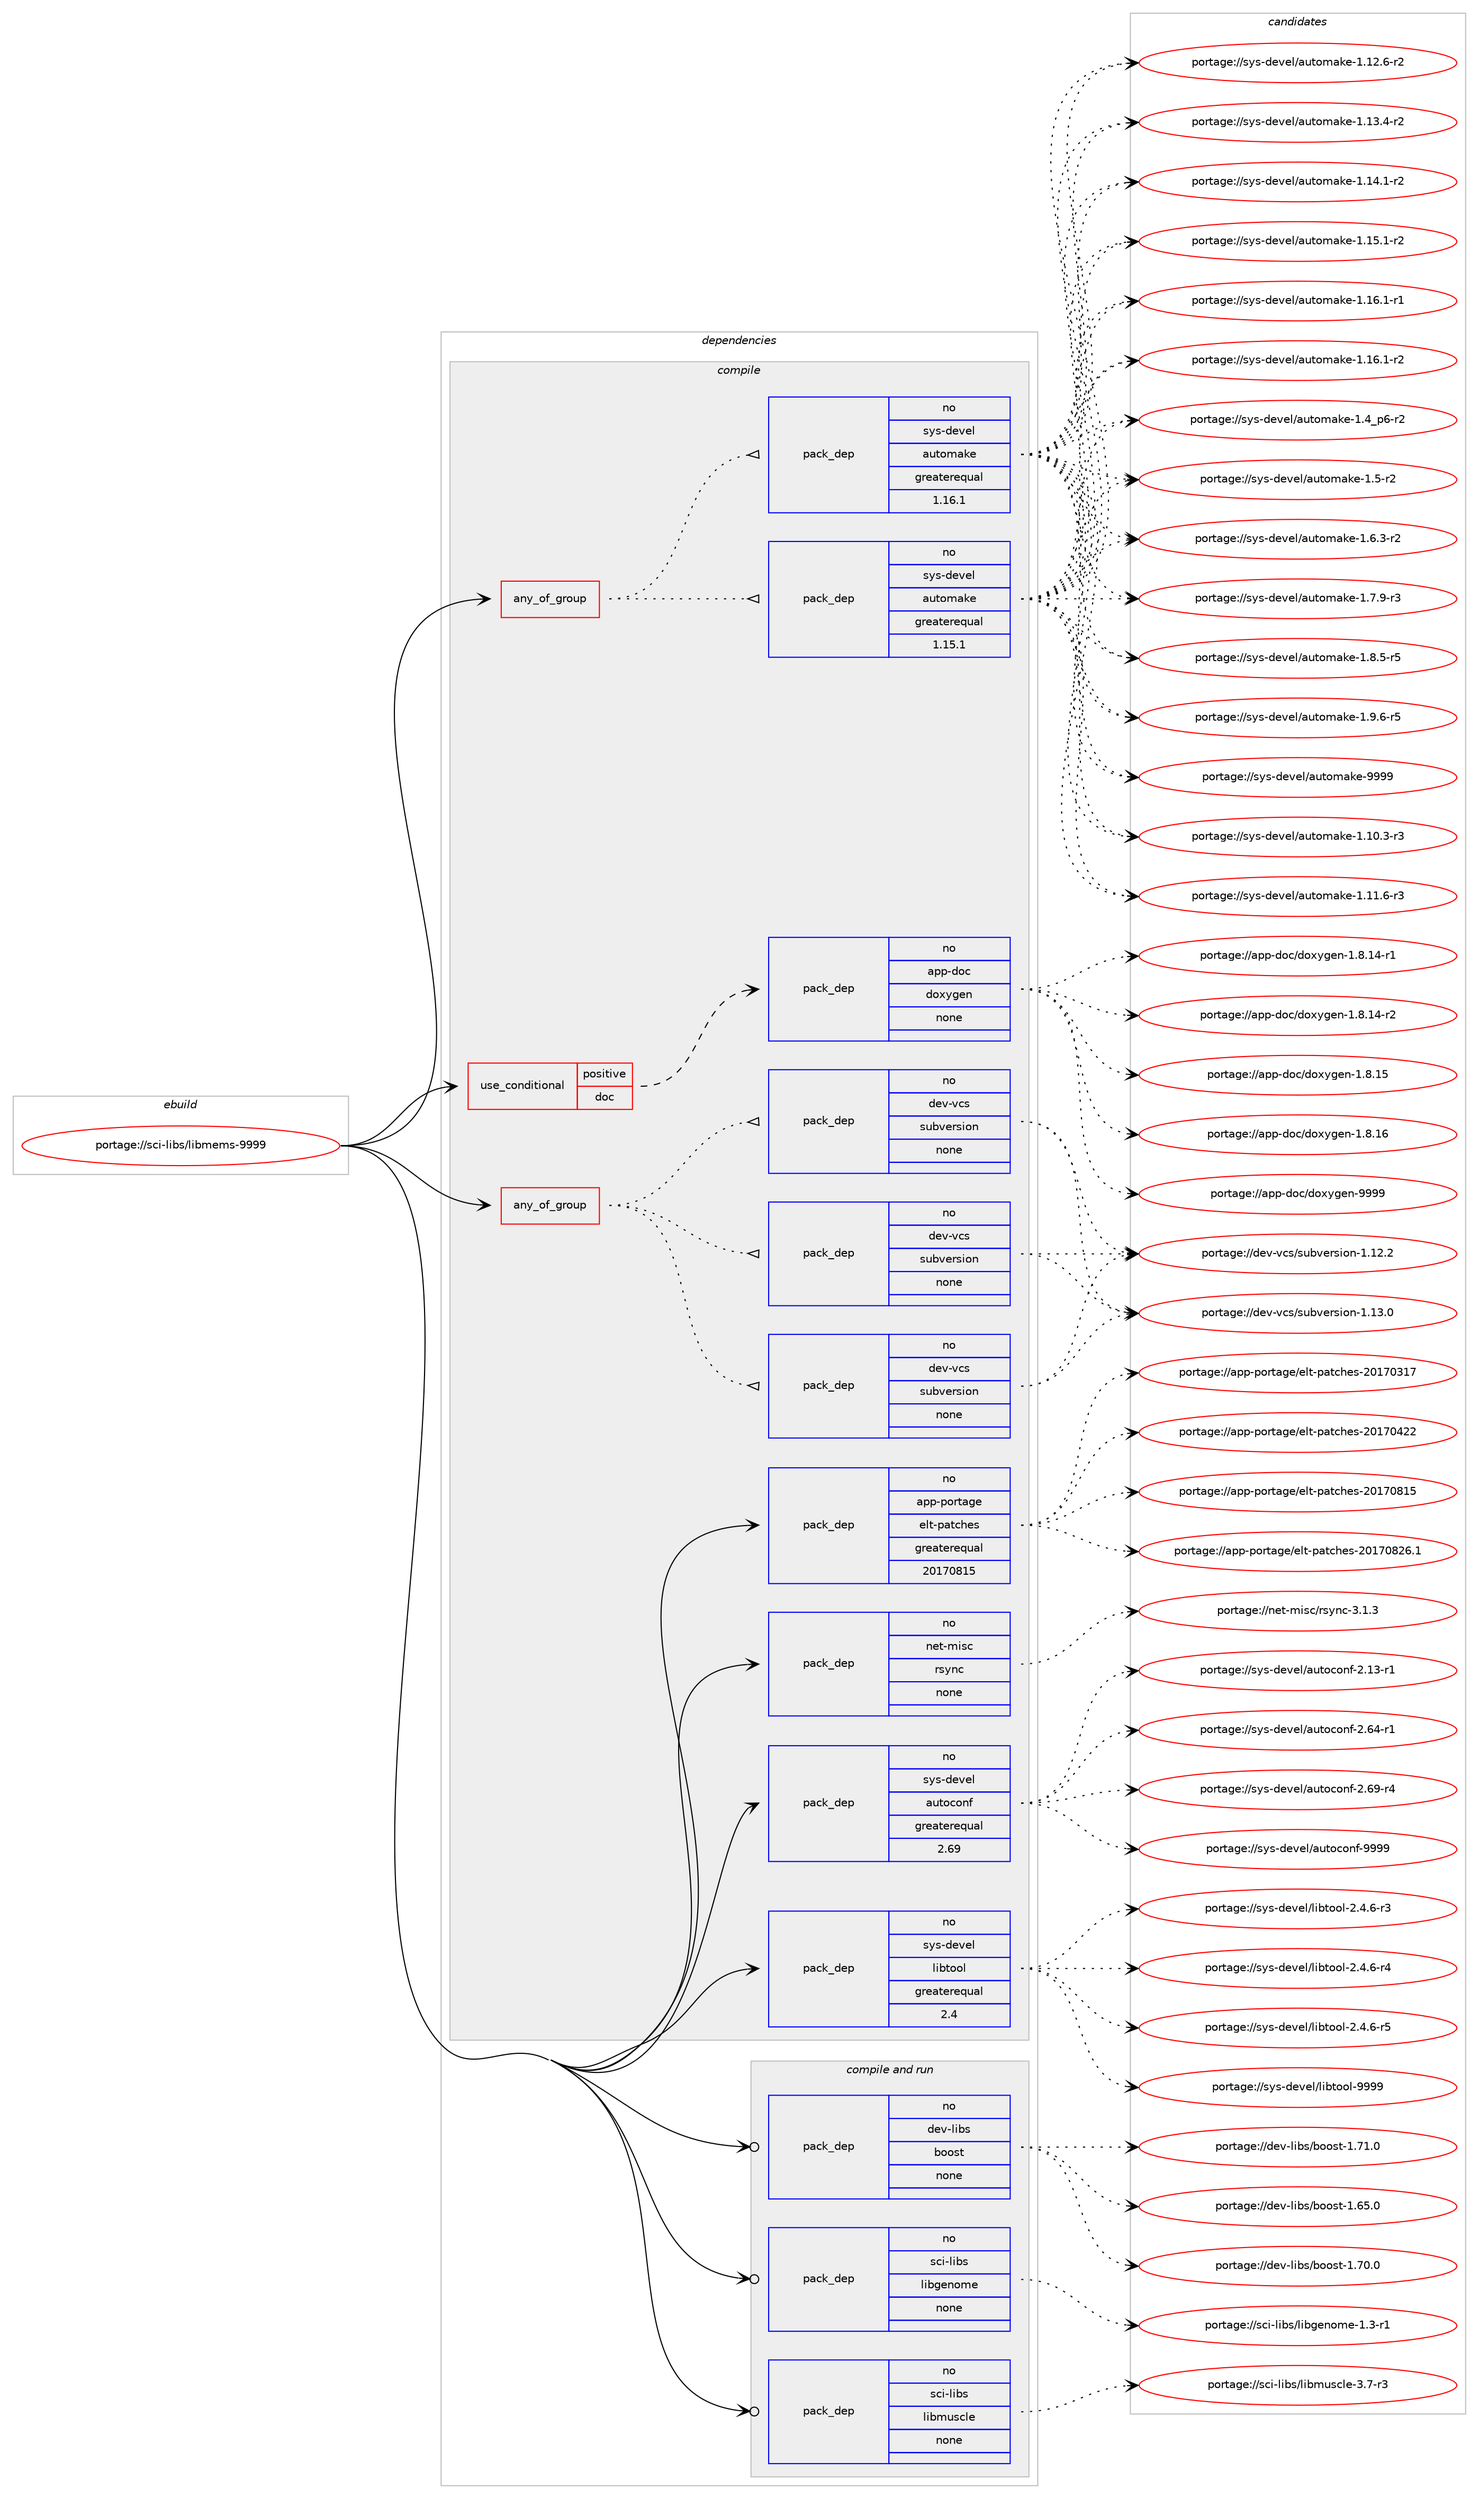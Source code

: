 digraph prolog {

# *************
# Graph options
# *************

newrank=true;
concentrate=true;
compound=true;
graph [rankdir=LR,fontname=Helvetica,fontsize=10,ranksep=1.5];#, ranksep=2.5, nodesep=0.2];
edge  [arrowhead=vee];
node  [fontname=Helvetica,fontsize=10];

# **********
# The ebuild
# **********

subgraph cluster_leftcol {
color=gray;
rank=same;
label=<<i>ebuild</i>>;
id [label="portage://sci-libs/libmems-9999", color=red, width=4, href="../sci-libs/libmems-9999.svg"];
}

# ****************
# The dependencies
# ****************

subgraph cluster_midcol {
color=gray;
label=<<i>dependencies</i>>;
subgraph cluster_compile {
fillcolor="#eeeeee";
style=filled;
label=<<i>compile</i>>;
subgraph any6430 {
dependency390671 [label=<<TABLE BORDER="0" CELLBORDER="1" CELLSPACING="0" CELLPADDING="4"><TR><TD CELLPADDING="10">any_of_group</TD></TR></TABLE>>, shape=none, color=red];subgraph pack287344 {
dependency390672 [label=<<TABLE BORDER="0" CELLBORDER="1" CELLSPACING="0" CELLPADDING="4" WIDTH="220"><TR><TD ROWSPAN="6" CELLPADDING="30">pack_dep</TD></TR><TR><TD WIDTH="110">no</TD></TR><TR><TD>dev-vcs</TD></TR><TR><TD>subversion</TD></TR><TR><TD>none</TD></TR><TR><TD></TD></TR></TABLE>>, shape=none, color=blue];
}
dependency390671:e -> dependency390672:w [weight=20,style="dotted",arrowhead="oinv"];
subgraph pack287345 {
dependency390673 [label=<<TABLE BORDER="0" CELLBORDER="1" CELLSPACING="0" CELLPADDING="4" WIDTH="220"><TR><TD ROWSPAN="6" CELLPADDING="30">pack_dep</TD></TR><TR><TD WIDTH="110">no</TD></TR><TR><TD>dev-vcs</TD></TR><TR><TD>subversion</TD></TR><TR><TD>none</TD></TR><TR><TD></TD></TR></TABLE>>, shape=none, color=blue];
}
dependency390671:e -> dependency390673:w [weight=20,style="dotted",arrowhead="oinv"];
subgraph pack287346 {
dependency390674 [label=<<TABLE BORDER="0" CELLBORDER="1" CELLSPACING="0" CELLPADDING="4" WIDTH="220"><TR><TD ROWSPAN="6" CELLPADDING="30">pack_dep</TD></TR><TR><TD WIDTH="110">no</TD></TR><TR><TD>dev-vcs</TD></TR><TR><TD>subversion</TD></TR><TR><TD>none</TD></TR><TR><TD></TD></TR></TABLE>>, shape=none, color=blue];
}
dependency390671:e -> dependency390674:w [weight=20,style="dotted",arrowhead="oinv"];
}
id:e -> dependency390671:w [weight=20,style="solid",arrowhead="vee"];
subgraph any6431 {
dependency390675 [label=<<TABLE BORDER="0" CELLBORDER="1" CELLSPACING="0" CELLPADDING="4"><TR><TD CELLPADDING="10">any_of_group</TD></TR></TABLE>>, shape=none, color=red];subgraph pack287347 {
dependency390676 [label=<<TABLE BORDER="0" CELLBORDER="1" CELLSPACING="0" CELLPADDING="4" WIDTH="220"><TR><TD ROWSPAN="6" CELLPADDING="30">pack_dep</TD></TR><TR><TD WIDTH="110">no</TD></TR><TR><TD>sys-devel</TD></TR><TR><TD>automake</TD></TR><TR><TD>greaterequal</TD></TR><TR><TD>1.16.1</TD></TR></TABLE>>, shape=none, color=blue];
}
dependency390675:e -> dependency390676:w [weight=20,style="dotted",arrowhead="oinv"];
subgraph pack287348 {
dependency390677 [label=<<TABLE BORDER="0" CELLBORDER="1" CELLSPACING="0" CELLPADDING="4" WIDTH="220"><TR><TD ROWSPAN="6" CELLPADDING="30">pack_dep</TD></TR><TR><TD WIDTH="110">no</TD></TR><TR><TD>sys-devel</TD></TR><TR><TD>automake</TD></TR><TR><TD>greaterequal</TD></TR><TR><TD>1.15.1</TD></TR></TABLE>>, shape=none, color=blue];
}
dependency390675:e -> dependency390677:w [weight=20,style="dotted",arrowhead="oinv"];
}
id:e -> dependency390675:w [weight=20,style="solid",arrowhead="vee"];
subgraph cond96693 {
dependency390678 [label=<<TABLE BORDER="0" CELLBORDER="1" CELLSPACING="0" CELLPADDING="4"><TR><TD ROWSPAN="3" CELLPADDING="10">use_conditional</TD></TR><TR><TD>positive</TD></TR><TR><TD>doc</TD></TR></TABLE>>, shape=none, color=red];
subgraph pack287349 {
dependency390679 [label=<<TABLE BORDER="0" CELLBORDER="1" CELLSPACING="0" CELLPADDING="4" WIDTH="220"><TR><TD ROWSPAN="6" CELLPADDING="30">pack_dep</TD></TR><TR><TD WIDTH="110">no</TD></TR><TR><TD>app-doc</TD></TR><TR><TD>doxygen</TD></TR><TR><TD>none</TD></TR><TR><TD></TD></TR></TABLE>>, shape=none, color=blue];
}
dependency390678:e -> dependency390679:w [weight=20,style="dashed",arrowhead="vee"];
}
id:e -> dependency390678:w [weight=20,style="solid",arrowhead="vee"];
subgraph pack287350 {
dependency390680 [label=<<TABLE BORDER="0" CELLBORDER="1" CELLSPACING="0" CELLPADDING="4" WIDTH="220"><TR><TD ROWSPAN="6" CELLPADDING="30">pack_dep</TD></TR><TR><TD WIDTH="110">no</TD></TR><TR><TD>app-portage</TD></TR><TR><TD>elt-patches</TD></TR><TR><TD>greaterequal</TD></TR><TR><TD>20170815</TD></TR></TABLE>>, shape=none, color=blue];
}
id:e -> dependency390680:w [weight=20,style="solid",arrowhead="vee"];
subgraph pack287351 {
dependency390681 [label=<<TABLE BORDER="0" CELLBORDER="1" CELLSPACING="0" CELLPADDING="4" WIDTH="220"><TR><TD ROWSPAN="6" CELLPADDING="30">pack_dep</TD></TR><TR><TD WIDTH="110">no</TD></TR><TR><TD>net-misc</TD></TR><TR><TD>rsync</TD></TR><TR><TD>none</TD></TR><TR><TD></TD></TR></TABLE>>, shape=none, color=blue];
}
id:e -> dependency390681:w [weight=20,style="solid",arrowhead="vee"];
subgraph pack287352 {
dependency390682 [label=<<TABLE BORDER="0" CELLBORDER="1" CELLSPACING="0" CELLPADDING="4" WIDTH="220"><TR><TD ROWSPAN="6" CELLPADDING="30">pack_dep</TD></TR><TR><TD WIDTH="110">no</TD></TR><TR><TD>sys-devel</TD></TR><TR><TD>autoconf</TD></TR><TR><TD>greaterequal</TD></TR><TR><TD>2.69</TD></TR></TABLE>>, shape=none, color=blue];
}
id:e -> dependency390682:w [weight=20,style="solid",arrowhead="vee"];
subgraph pack287353 {
dependency390683 [label=<<TABLE BORDER="0" CELLBORDER="1" CELLSPACING="0" CELLPADDING="4" WIDTH="220"><TR><TD ROWSPAN="6" CELLPADDING="30">pack_dep</TD></TR><TR><TD WIDTH="110">no</TD></TR><TR><TD>sys-devel</TD></TR><TR><TD>libtool</TD></TR><TR><TD>greaterequal</TD></TR><TR><TD>2.4</TD></TR></TABLE>>, shape=none, color=blue];
}
id:e -> dependency390683:w [weight=20,style="solid",arrowhead="vee"];
}
subgraph cluster_compileandrun {
fillcolor="#eeeeee";
style=filled;
label=<<i>compile and run</i>>;
subgraph pack287354 {
dependency390684 [label=<<TABLE BORDER="0" CELLBORDER="1" CELLSPACING="0" CELLPADDING="4" WIDTH="220"><TR><TD ROWSPAN="6" CELLPADDING="30">pack_dep</TD></TR><TR><TD WIDTH="110">no</TD></TR><TR><TD>dev-libs</TD></TR><TR><TD>boost</TD></TR><TR><TD>none</TD></TR><TR><TD></TD></TR></TABLE>>, shape=none, color=blue];
}
id:e -> dependency390684:w [weight=20,style="solid",arrowhead="odotvee"];
subgraph pack287355 {
dependency390685 [label=<<TABLE BORDER="0" CELLBORDER="1" CELLSPACING="0" CELLPADDING="4" WIDTH="220"><TR><TD ROWSPAN="6" CELLPADDING="30">pack_dep</TD></TR><TR><TD WIDTH="110">no</TD></TR><TR><TD>sci-libs</TD></TR><TR><TD>libgenome</TD></TR><TR><TD>none</TD></TR><TR><TD></TD></TR></TABLE>>, shape=none, color=blue];
}
id:e -> dependency390685:w [weight=20,style="solid",arrowhead="odotvee"];
subgraph pack287356 {
dependency390686 [label=<<TABLE BORDER="0" CELLBORDER="1" CELLSPACING="0" CELLPADDING="4" WIDTH="220"><TR><TD ROWSPAN="6" CELLPADDING="30">pack_dep</TD></TR><TR><TD WIDTH="110">no</TD></TR><TR><TD>sci-libs</TD></TR><TR><TD>libmuscle</TD></TR><TR><TD>none</TD></TR><TR><TD></TD></TR></TABLE>>, shape=none, color=blue];
}
id:e -> dependency390686:w [weight=20,style="solid",arrowhead="odotvee"];
}
subgraph cluster_run {
fillcolor="#eeeeee";
style=filled;
label=<<i>run</i>>;
}
}

# **************
# The candidates
# **************

subgraph cluster_choices {
rank=same;
color=gray;
label=<<i>candidates</i>>;

subgraph choice287344 {
color=black;
nodesep=1;
choiceportage1001011184511899115471151179811810111411510511111045494649504650 [label="portage://dev-vcs/subversion-1.12.2", color=red, width=4,href="../dev-vcs/subversion-1.12.2.svg"];
choiceportage1001011184511899115471151179811810111411510511111045494649514648 [label="portage://dev-vcs/subversion-1.13.0", color=red, width=4,href="../dev-vcs/subversion-1.13.0.svg"];
dependency390672:e -> choiceportage1001011184511899115471151179811810111411510511111045494649504650:w [style=dotted,weight="100"];
dependency390672:e -> choiceportage1001011184511899115471151179811810111411510511111045494649514648:w [style=dotted,weight="100"];
}
subgraph choice287345 {
color=black;
nodesep=1;
choiceportage1001011184511899115471151179811810111411510511111045494649504650 [label="portage://dev-vcs/subversion-1.12.2", color=red, width=4,href="../dev-vcs/subversion-1.12.2.svg"];
choiceportage1001011184511899115471151179811810111411510511111045494649514648 [label="portage://dev-vcs/subversion-1.13.0", color=red, width=4,href="../dev-vcs/subversion-1.13.0.svg"];
dependency390673:e -> choiceportage1001011184511899115471151179811810111411510511111045494649504650:w [style=dotted,weight="100"];
dependency390673:e -> choiceportage1001011184511899115471151179811810111411510511111045494649514648:w [style=dotted,weight="100"];
}
subgraph choice287346 {
color=black;
nodesep=1;
choiceportage1001011184511899115471151179811810111411510511111045494649504650 [label="portage://dev-vcs/subversion-1.12.2", color=red, width=4,href="../dev-vcs/subversion-1.12.2.svg"];
choiceportage1001011184511899115471151179811810111411510511111045494649514648 [label="portage://dev-vcs/subversion-1.13.0", color=red, width=4,href="../dev-vcs/subversion-1.13.0.svg"];
dependency390674:e -> choiceportage1001011184511899115471151179811810111411510511111045494649504650:w [style=dotted,weight="100"];
dependency390674:e -> choiceportage1001011184511899115471151179811810111411510511111045494649514648:w [style=dotted,weight="100"];
}
subgraph choice287347 {
color=black;
nodesep=1;
choiceportage11512111545100101118101108479711711611110997107101454946494846514511451 [label="portage://sys-devel/automake-1.10.3-r3", color=red, width=4,href="../sys-devel/automake-1.10.3-r3.svg"];
choiceportage11512111545100101118101108479711711611110997107101454946494946544511451 [label="portage://sys-devel/automake-1.11.6-r3", color=red, width=4,href="../sys-devel/automake-1.11.6-r3.svg"];
choiceportage11512111545100101118101108479711711611110997107101454946495046544511450 [label="portage://sys-devel/automake-1.12.6-r2", color=red, width=4,href="../sys-devel/automake-1.12.6-r2.svg"];
choiceportage11512111545100101118101108479711711611110997107101454946495146524511450 [label="portage://sys-devel/automake-1.13.4-r2", color=red, width=4,href="../sys-devel/automake-1.13.4-r2.svg"];
choiceportage11512111545100101118101108479711711611110997107101454946495246494511450 [label="portage://sys-devel/automake-1.14.1-r2", color=red, width=4,href="../sys-devel/automake-1.14.1-r2.svg"];
choiceportage11512111545100101118101108479711711611110997107101454946495346494511450 [label="portage://sys-devel/automake-1.15.1-r2", color=red, width=4,href="../sys-devel/automake-1.15.1-r2.svg"];
choiceportage11512111545100101118101108479711711611110997107101454946495446494511449 [label="portage://sys-devel/automake-1.16.1-r1", color=red, width=4,href="../sys-devel/automake-1.16.1-r1.svg"];
choiceportage11512111545100101118101108479711711611110997107101454946495446494511450 [label="portage://sys-devel/automake-1.16.1-r2", color=red, width=4,href="../sys-devel/automake-1.16.1-r2.svg"];
choiceportage115121115451001011181011084797117116111109971071014549465295112544511450 [label="portage://sys-devel/automake-1.4_p6-r2", color=red, width=4,href="../sys-devel/automake-1.4_p6-r2.svg"];
choiceportage11512111545100101118101108479711711611110997107101454946534511450 [label="portage://sys-devel/automake-1.5-r2", color=red, width=4,href="../sys-devel/automake-1.5-r2.svg"];
choiceportage115121115451001011181011084797117116111109971071014549465446514511450 [label="portage://sys-devel/automake-1.6.3-r2", color=red, width=4,href="../sys-devel/automake-1.6.3-r2.svg"];
choiceportage115121115451001011181011084797117116111109971071014549465546574511451 [label="portage://sys-devel/automake-1.7.9-r3", color=red, width=4,href="../sys-devel/automake-1.7.9-r3.svg"];
choiceportage115121115451001011181011084797117116111109971071014549465646534511453 [label="portage://sys-devel/automake-1.8.5-r5", color=red, width=4,href="../sys-devel/automake-1.8.5-r5.svg"];
choiceportage115121115451001011181011084797117116111109971071014549465746544511453 [label="portage://sys-devel/automake-1.9.6-r5", color=red, width=4,href="../sys-devel/automake-1.9.6-r5.svg"];
choiceportage115121115451001011181011084797117116111109971071014557575757 [label="portage://sys-devel/automake-9999", color=red, width=4,href="../sys-devel/automake-9999.svg"];
dependency390676:e -> choiceportage11512111545100101118101108479711711611110997107101454946494846514511451:w [style=dotted,weight="100"];
dependency390676:e -> choiceportage11512111545100101118101108479711711611110997107101454946494946544511451:w [style=dotted,weight="100"];
dependency390676:e -> choiceportage11512111545100101118101108479711711611110997107101454946495046544511450:w [style=dotted,weight="100"];
dependency390676:e -> choiceportage11512111545100101118101108479711711611110997107101454946495146524511450:w [style=dotted,weight="100"];
dependency390676:e -> choiceportage11512111545100101118101108479711711611110997107101454946495246494511450:w [style=dotted,weight="100"];
dependency390676:e -> choiceportage11512111545100101118101108479711711611110997107101454946495346494511450:w [style=dotted,weight="100"];
dependency390676:e -> choiceportage11512111545100101118101108479711711611110997107101454946495446494511449:w [style=dotted,weight="100"];
dependency390676:e -> choiceportage11512111545100101118101108479711711611110997107101454946495446494511450:w [style=dotted,weight="100"];
dependency390676:e -> choiceportage115121115451001011181011084797117116111109971071014549465295112544511450:w [style=dotted,weight="100"];
dependency390676:e -> choiceportage11512111545100101118101108479711711611110997107101454946534511450:w [style=dotted,weight="100"];
dependency390676:e -> choiceportage115121115451001011181011084797117116111109971071014549465446514511450:w [style=dotted,weight="100"];
dependency390676:e -> choiceportage115121115451001011181011084797117116111109971071014549465546574511451:w [style=dotted,weight="100"];
dependency390676:e -> choiceportage115121115451001011181011084797117116111109971071014549465646534511453:w [style=dotted,weight="100"];
dependency390676:e -> choiceportage115121115451001011181011084797117116111109971071014549465746544511453:w [style=dotted,weight="100"];
dependency390676:e -> choiceportage115121115451001011181011084797117116111109971071014557575757:w [style=dotted,weight="100"];
}
subgraph choice287348 {
color=black;
nodesep=1;
choiceportage11512111545100101118101108479711711611110997107101454946494846514511451 [label="portage://sys-devel/automake-1.10.3-r3", color=red, width=4,href="../sys-devel/automake-1.10.3-r3.svg"];
choiceportage11512111545100101118101108479711711611110997107101454946494946544511451 [label="portage://sys-devel/automake-1.11.6-r3", color=red, width=4,href="../sys-devel/automake-1.11.6-r3.svg"];
choiceportage11512111545100101118101108479711711611110997107101454946495046544511450 [label="portage://sys-devel/automake-1.12.6-r2", color=red, width=4,href="../sys-devel/automake-1.12.6-r2.svg"];
choiceportage11512111545100101118101108479711711611110997107101454946495146524511450 [label="portage://sys-devel/automake-1.13.4-r2", color=red, width=4,href="../sys-devel/automake-1.13.4-r2.svg"];
choiceportage11512111545100101118101108479711711611110997107101454946495246494511450 [label="portage://sys-devel/automake-1.14.1-r2", color=red, width=4,href="../sys-devel/automake-1.14.1-r2.svg"];
choiceportage11512111545100101118101108479711711611110997107101454946495346494511450 [label="portage://sys-devel/automake-1.15.1-r2", color=red, width=4,href="../sys-devel/automake-1.15.1-r2.svg"];
choiceportage11512111545100101118101108479711711611110997107101454946495446494511449 [label="portage://sys-devel/automake-1.16.1-r1", color=red, width=4,href="../sys-devel/automake-1.16.1-r1.svg"];
choiceportage11512111545100101118101108479711711611110997107101454946495446494511450 [label="portage://sys-devel/automake-1.16.1-r2", color=red, width=4,href="../sys-devel/automake-1.16.1-r2.svg"];
choiceportage115121115451001011181011084797117116111109971071014549465295112544511450 [label="portage://sys-devel/automake-1.4_p6-r2", color=red, width=4,href="../sys-devel/automake-1.4_p6-r2.svg"];
choiceportage11512111545100101118101108479711711611110997107101454946534511450 [label="portage://sys-devel/automake-1.5-r2", color=red, width=4,href="../sys-devel/automake-1.5-r2.svg"];
choiceportage115121115451001011181011084797117116111109971071014549465446514511450 [label="portage://sys-devel/automake-1.6.3-r2", color=red, width=4,href="../sys-devel/automake-1.6.3-r2.svg"];
choiceportage115121115451001011181011084797117116111109971071014549465546574511451 [label="portage://sys-devel/automake-1.7.9-r3", color=red, width=4,href="../sys-devel/automake-1.7.9-r3.svg"];
choiceportage115121115451001011181011084797117116111109971071014549465646534511453 [label="portage://sys-devel/automake-1.8.5-r5", color=red, width=4,href="../sys-devel/automake-1.8.5-r5.svg"];
choiceportage115121115451001011181011084797117116111109971071014549465746544511453 [label="portage://sys-devel/automake-1.9.6-r5", color=red, width=4,href="../sys-devel/automake-1.9.6-r5.svg"];
choiceportage115121115451001011181011084797117116111109971071014557575757 [label="portage://sys-devel/automake-9999", color=red, width=4,href="../sys-devel/automake-9999.svg"];
dependency390677:e -> choiceportage11512111545100101118101108479711711611110997107101454946494846514511451:w [style=dotted,weight="100"];
dependency390677:e -> choiceportage11512111545100101118101108479711711611110997107101454946494946544511451:w [style=dotted,weight="100"];
dependency390677:e -> choiceportage11512111545100101118101108479711711611110997107101454946495046544511450:w [style=dotted,weight="100"];
dependency390677:e -> choiceportage11512111545100101118101108479711711611110997107101454946495146524511450:w [style=dotted,weight="100"];
dependency390677:e -> choiceportage11512111545100101118101108479711711611110997107101454946495246494511450:w [style=dotted,weight="100"];
dependency390677:e -> choiceportage11512111545100101118101108479711711611110997107101454946495346494511450:w [style=dotted,weight="100"];
dependency390677:e -> choiceportage11512111545100101118101108479711711611110997107101454946495446494511449:w [style=dotted,weight="100"];
dependency390677:e -> choiceportage11512111545100101118101108479711711611110997107101454946495446494511450:w [style=dotted,weight="100"];
dependency390677:e -> choiceportage115121115451001011181011084797117116111109971071014549465295112544511450:w [style=dotted,weight="100"];
dependency390677:e -> choiceportage11512111545100101118101108479711711611110997107101454946534511450:w [style=dotted,weight="100"];
dependency390677:e -> choiceportage115121115451001011181011084797117116111109971071014549465446514511450:w [style=dotted,weight="100"];
dependency390677:e -> choiceportage115121115451001011181011084797117116111109971071014549465546574511451:w [style=dotted,weight="100"];
dependency390677:e -> choiceportage115121115451001011181011084797117116111109971071014549465646534511453:w [style=dotted,weight="100"];
dependency390677:e -> choiceportage115121115451001011181011084797117116111109971071014549465746544511453:w [style=dotted,weight="100"];
dependency390677:e -> choiceportage115121115451001011181011084797117116111109971071014557575757:w [style=dotted,weight="100"];
}
subgraph choice287349 {
color=black;
nodesep=1;
choiceportage97112112451001119947100111120121103101110454946564649524511449 [label="portage://app-doc/doxygen-1.8.14-r1", color=red, width=4,href="../app-doc/doxygen-1.8.14-r1.svg"];
choiceportage97112112451001119947100111120121103101110454946564649524511450 [label="portage://app-doc/doxygen-1.8.14-r2", color=red, width=4,href="../app-doc/doxygen-1.8.14-r2.svg"];
choiceportage9711211245100111994710011112012110310111045494656464953 [label="portage://app-doc/doxygen-1.8.15", color=red, width=4,href="../app-doc/doxygen-1.8.15.svg"];
choiceportage9711211245100111994710011112012110310111045494656464954 [label="portage://app-doc/doxygen-1.8.16", color=red, width=4,href="../app-doc/doxygen-1.8.16.svg"];
choiceportage971121124510011199471001111201211031011104557575757 [label="portage://app-doc/doxygen-9999", color=red, width=4,href="../app-doc/doxygen-9999.svg"];
dependency390679:e -> choiceportage97112112451001119947100111120121103101110454946564649524511449:w [style=dotted,weight="100"];
dependency390679:e -> choiceportage97112112451001119947100111120121103101110454946564649524511450:w [style=dotted,weight="100"];
dependency390679:e -> choiceportage9711211245100111994710011112012110310111045494656464953:w [style=dotted,weight="100"];
dependency390679:e -> choiceportage9711211245100111994710011112012110310111045494656464954:w [style=dotted,weight="100"];
dependency390679:e -> choiceportage971121124510011199471001111201211031011104557575757:w [style=dotted,weight="100"];
}
subgraph choice287350 {
color=black;
nodesep=1;
choiceportage97112112451121111141169710310147101108116451129711699104101115455048495548514955 [label="portage://app-portage/elt-patches-20170317", color=red, width=4,href="../app-portage/elt-patches-20170317.svg"];
choiceportage97112112451121111141169710310147101108116451129711699104101115455048495548525050 [label="portage://app-portage/elt-patches-20170422", color=red, width=4,href="../app-portage/elt-patches-20170422.svg"];
choiceportage97112112451121111141169710310147101108116451129711699104101115455048495548564953 [label="portage://app-portage/elt-patches-20170815", color=red, width=4,href="../app-portage/elt-patches-20170815.svg"];
choiceportage971121124511211111411697103101471011081164511297116991041011154550484955485650544649 [label="portage://app-portage/elt-patches-20170826.1", color=red, width=4,href="../app-portage/elt-patches-20170826.1.svg"];
dependency390680:e -> choiceportage97112112451121111141169710310147101108116451129711699104101115455048495548514955:w [style=dotted,weight="100"];
dependency390680:e -> choiceportage97112112451121111141169710310147101108116451129711699104101115455048495548525050:w [style=dotted,weight="100"];
dependency390680:e -> choiceportage97112112451121111141169710310147101108116451129711699104101115455048495548564953:w [style=dotted,weight="100"];
dependency390680:e -> choiceportage971121124511211111411697103101471011081164511297116991041011154550484955485650544649:w [style=dotted,weight="100"];
}
subgraph choice287351 {
color=black;
nodesep=1;
choiceportage11010111645109105115994711411512111099455146494651 [label="portage://net-misc/rsync-3.1.3", color=red, width=4,href="../net-misc/rsync-3.1.3.svg"];
dependency390681:e -> choiceportage11010111645109105115994711411512111099455146494651:w [style=dotted,weight="100"];
}
subgraph choice287352 {
color=black;
nodesep=1;
choiceportage1151211154510010111810110847971171161119911111010245504649514511449 [label="portage://sys-devel/autoconf-2.13-r1", color=red, width=4,href="../sys-devel/autoconf-2.13-r1.svg"];
choiceportage1151211154510010111810110847971171161119911111010245504654524511449 [label="portage://sys-devel/autoconf-2.64-r1", color=red, width=4,href="../sys-devel/autoconf-2.64-r1.svg"];
choiceportage1151211154510010111810110847971171161119911111010245504654574511452 [label="portage://sys-devel/autoconf-2.69-r4", color=red, width=4,href="../sys-devel/autoconf-2.69-r4.svg"];
choiceportage115121115451001011181011084797117116111991111101024557575757 [label="portage://sys-devel/autoconf-9999", color=red, width=4,href="../sys-devel/autoconf-9999.svg"];
dependency390682:e -> choiceportage1151211154510010111810110847971171161119911111010245504649514511449:w [style=dotted,weight="100"];
dependency390682:e -> choiceportage1151211154510010111810110847971171161119911111010245504654524511449:w [style=dotted,weight="100"];
dependency390682:e -> choiceportage1151211154510010111810110847971171161119911111010245504654574511452:w [style=dotted,weight="100"];
dependency390682:e -> choiceportage115121115451001011181011084797117116111991111101024557575757:w [style=dotted,weight="100"];
}
subgraph choice287353 {
color=black;
nodesep=1;
choiceportage1151211154510010111810110847108105981161111111084550465246544511451 [label="portage://sys-devel/libtool-2.4.6-r3", color=red, width=4,href="../sys-devel/libtool-2.4.6-r3.svg"];
choiceportage1151211154510010111810110847108105981161111111084550465246544511452 [label="portage://sys-devel/libtool-2.4.6-r4", color=red, width=4,href="../sys-devel/libtool-2.4.6-r4.svg"];
choiceportage1151211154510010111810110847108105981161111111084550465246544511453 [label="portage://sys-devel/libtool-2.4.6-r5", color=red, width=4,href="../sys-devel/libtool-2.4.6-r5.svg"];
choiceportage1151211154510010111810110847108105981161111111084557575757 [label="portage://sys-devel/libtool-9999", color=red, width=4,href="../sys-devel/libtool-9999.svg"];
dependency390683:e -> choiceportage1151211154510010111810110847108105981161111111084550465246544511451:w [style=dotted,weight="100"];
dependency390683:e -> choiceportage1151211154510010111810110847108105981161111111084550465246544511452:w [style=dotted,weight="100"];
dependency390683:e -> choiceportage1151211154510010111810110847108105981161111111084550465246544511453:w [style=dotted,weight="100"];
dependency390683:e -> choiceportage1151211154510010111810110847108105981161111111084557575757:w [style=dotted,weight="100"];
}
subgraph choice287354 {
color=black;
nodesep=1;
choiceportage1001011184510810598115479811111111511645494654534648 [label="portage://dev-libs/boost-1.65.0", color=red, width=4,href="../dev-libs/boost-1.65.0.svg"];
choiceportage1001011184510810598115479811111111511645494655484648 [label="portage://dev-libs/boost-1.70.0", color=red, width=4,href="../dev-libs/boost-1.70.0.svg"];
choiceportage1001011184510810598115479811111111511645494655494648 [label="portage://dev-libs/boost-1.71.0", color=red, width=4,href="../dev-libs/boost-1.71.0.svg"];
dependency390684:e -> choiceportage1001011184510810598115479811111111511645494654534648:w [style=dotted,weight="100"];
dependency390684:e -> choiceportage1001011184510810598115479811111111511645494655484648:w [style=dotted,weight="100"];
dependency390684:e -> choiceportage1001011184510810598115479811111111511645494655494648:w [style=dotted,weight="100"];
}
subgraph choice287355 {
color=black;
nodesep=1;
choiceportage1159910545108105981154710810598103101110111109101454946514511449 [label="portage://sci-libs/libgenome-1.3-r1", color=red, width=4,href="../sci-libs/libgenome-1.3-r1.svg"];
dependency390685:e -> choiceportage1159910545108105981154710810598103101110111109101454946514511449:w [style=dotted,weight="100"];
}
subgraph choice287356 {
color=black;
nodesep=1;
choiceportage115991054510810598115471081059810911711599108101455146554511451 [label="portage://sci-libs/libmuscle-3.7-r3", color=red, width=4,href="../sci-libs/libmuscle-3.7-r3.svg"];
dependency390686:e -> choiceportage115991054510810598115471081059810911711599108101455146554511451:w [style=dotted,weight="100"];
}
}

}

